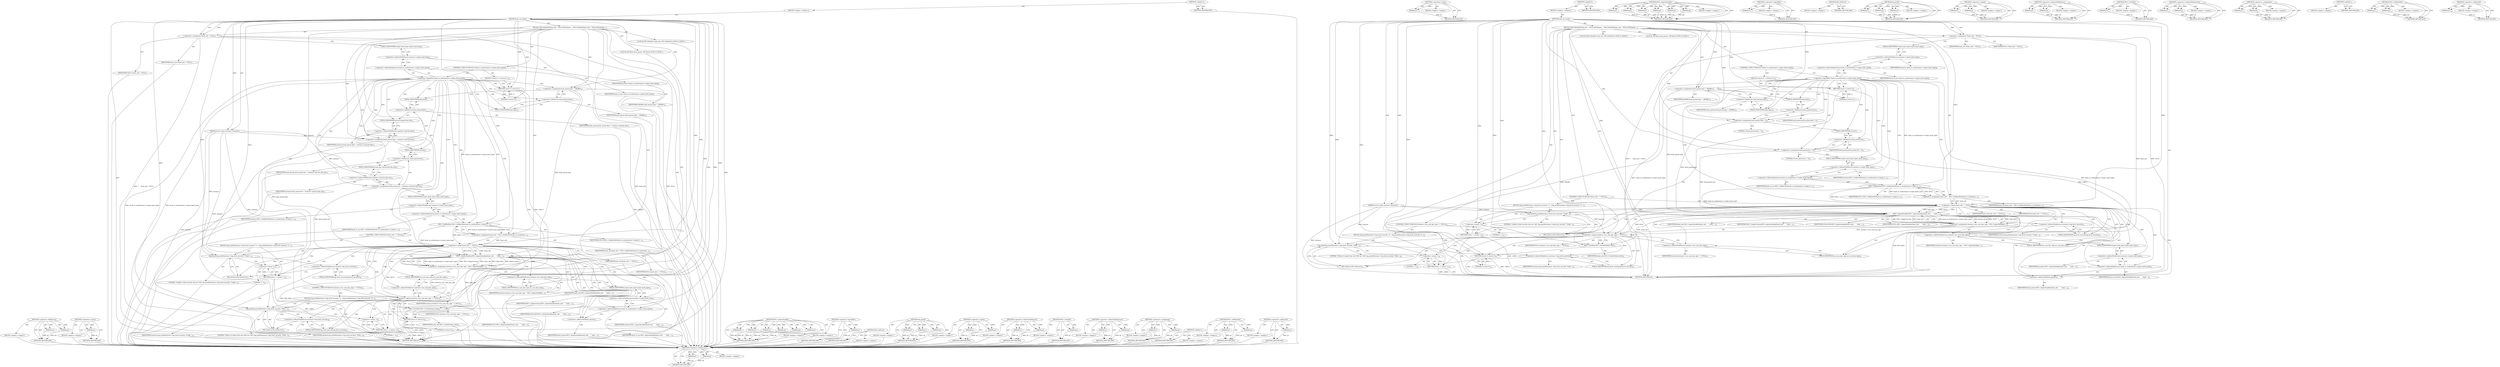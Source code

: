 digraph "&lt;operator&gt;.addressOf" {
vulnerable_146 [label=<(METHOD,&lt;operator&gt;.fieldAccess)>];
vulnerable_147 [label=<(PARAM,p1)>];
vulnerable_148 [label=<(PARAM,p2)>];
vulnerable_149 [label=<(BLOCK,&lt;empty&gt;,&lt;empty&gt;)>];
vulnerable_150 [label=<(METHOD_RETURN,ANY)>];
vulnerable_170 [label=<(METHOD,&lt;operator&gt;.minus)>];
vulnerable_171 [label=<(PARAM,p1)>];
vulnerable_172 [label=<(BLOCK,&lt;empty&gt;,&lt;empty&gt;)>];
vulnerable_173 [label=<(METHOD_RETURN,ANY)>];
vulnerable_6 [label=<(METHOD,&lt;global&gt;)<SUB>1</SUB>>];
vulnerable_7 [label=<(BLOCK,&lt;empty&gt;,&lt;empty&gt;)<SUB>1</SUB>>];
vulnerable_8 [label=<(METHOD,init_nss_hash)<SUB>1</SUB>>];
vulnerable_9 [label=<(PARAM,struct crypto_instance *instance)<SUB>1</SUB>>];
vulnerable_10 [label=<(BLOCK,{
	PK11SlotInfo*	hash_slot = NULL;
	SECItem		ha...,{
	PK11SlotInfo*	hash_slot = NULL;
	SECItem		ha...)<SUB>2</SUB>>];
vulnerable_11 [label="<(LOCAL,PK11SlotInfo* hash_slot: PK11SlotInfo*)<SUB>3</SUB>>"];
vulnerable_12 [label=<(&lt;operator&gt;.assignment,*	hash_slot = NULL)<SUB>3</SUB>>];
vulnerable_13 [label=<(IDENTIFIER,hash_slot,*	hash_slot = NULL)<SUB>3</SUB>>];
vulnerable_14 [label=<(IDENTIFIER,NULL,*	hash_slot = NULL)<SUB>3</SUB>>];
vulnerable_15 [label="<(LOCAL,SECItem hash_param: SECItem)<SUB>4</SUB>>"];
vulnerable_16 [label=<(CONTROL_STRUCTURE,IF,if (!hash_to_nss[instance-&gt;crypto_hash_type]))<SUB>6</SUB>>];
vulnerable_17 [label=<(&lt;operator&gt;.logicalNot,!hash_to_nss[instance-&gt;crypto_hash_type])<SUB>6</SUB>>];
vulnerable_18 [label=<(&lt;operator&gt;.indirectIndexAccess,hash_to_nss[instance-&gt;crypto_hash_type])<SUB>6</SUB>>];
vulnerable_19 [label=<(IDENTIFIER,hash_to_nss,!hash_to_nss[instance-&gt;crypto_hash_type])<SUB>6</SUB>>];
vulnerable_20 [label=<(&lt;operator&gt;.indirectFieldAccess,instance-&gt;crypto_hash_type)<SUB>6</SUB>>];
vulnerable_21 [label=<(IDENTIFIER,instance,!hash_to_nss[instance-&gt;crypto_hash_type])<SUB>6</SUB>>];
vulnerable_22 [label=<(FIELD_IDENTIFIER,crypto_hash_type,crypto_hash_type)<SUB>6</SUB>>];
vulnerable_23 [label=<(BLOCK,{
		return 0;
 	},{
		return 0;
 	})<SUB>6</SUB>>];
vulnerable_24 [label=<(RETURN,return 0;,return 0;)<SUB>7</SUB>>];
vulnerable_25 [label=<(LITERAL,0,return 0;)<SUB>7</SUB>>];
vulnerable_26 [label=<(&lt;operator&gt;.assignment,hash_param.type = siBuffer)<SUB>10</SUB>>];
vulnerable_27 [label=<(&lt;operator&gt;.fieldAccess,hash_param.type)<SUB>10</SUB>>];
vulnerable_28 [label=<(IDENTIFIER,hash_param,hash_param.type = siBuffer)<SUB>10</SUB>>];
vulnerable_29 [label=<(FIELD_IDENTIFIER,type,type)<SUB>10</SUB>>];
vulnerable_30 [label=<(IDENTIFIER,siBuffer,hash_param.type = siBuffer)<SUB>10</SUB>>];
vulnerable_31 [label=<(&lt;operator&gt;.assignment,hash_param.data = 0)<SUB>11</SUB>>];
vulnerable_32 [label=<(&lt;operator&gt;.fieldAccess,hash_param.data)<SUB>11</SUB>>];
vulnerable_33 [label=<(IDENTIFIER,hash_param,hash_param.data = 0)<SUB>11</SUB>>];
vulnerable_34 [label=<(FIELD_IDENTIFIER,data,data)<SUB>11</SUB>>];
vulnerable_35 [label=<(LITERAL,0,hash_param.data = 0)<SUB>11</SUB>>];
vulnerable_36 [label=<(&lt;operator&gt;.assignment,hash_param.len = 0)<SUB>12</SUB>>];
vulnerable_37 [label=<(&lt;operator&gt;.fieldAccess,hash_param.len)<SUB>12</SUB>>];
vulnerable_38 [label=<(IDENTIFIER,hash_param,hash_param.len = 0)<SUB>12</SUB>>];
vulnerable_39 [label=<(FIELD_IDENTIFIER,len,len)<SUB>12</SUB>>];
vulnerable_40 [label=<(LITERAL,0,hash_param.len = 0)<SUB>12</SUB>>];
vulnerable_41 [label=<(&lt;operator&gt;.assignment,hash_slot = PK11_GetBestSlot(hash_to_nss[instan...)<SUB>14</SUB>>];
vulnerable_42 [label=<(IDENTIFIER,hash_slot,hash_slot = PK11_GetBestSlot(hash_to_nss[instan...)<SUB>14</SUB>>];
vulnerable_43 [label=<(PK11_GetBestSlot,PK11_GetBestSlot(hash_to_nss[instance-&gt;crypto_h...)<SUB>14</SUB>>];
vulnerable_44 [label=<(&lt;operator&gt;.indirectIndexAccess,hash_to_nss[instance-&gt;crypto_hash_type])<SUB>14</SUB>>];
vulnerable_45 [label=<(IDENTIFIER,hash_to_nss,PK11_GetBestSlot(hash_to_nss[instance-&gt;crypto_h...)<SUB>14</SUB>>];
vulnerable_46 [label=<(&lt;operator&gt;.indirectFieldAccess,instance-&gt;crypto_hash_type)<SUB>14</SUB>>];
vulnerable_47 [label=<(IDENTIFIER,instance,PK11_GetBestSlot(hash_to_nss[instance-&gt;crypto_h...)<SUB>14</SUB>>];
vulnerable_48 [label=<(FIELD_IDENTIFIER,crypto_hash_type,crypto_hash_type)<SUB>14</SUB>>];
vulnerable_49 [label=<(IDENTIFIER,NULL,PK11_GetBestSlot(hash_to_nss[instance-&gt;crypto_h...)<SUB>14</SUB>>];
vulnerable_50 [label=<(CONTROL_STRUCTURE,IF,if (hash_slot == NULL))<SUB>15</SUB>>];
vulnerable_51 [label=<(&lt;operator&gt;.equals,hash_slot == NULL)<SUB>15</SUB>>];
vulnerable_52 [label=<(IDENTIFIER,hash_slot,hash_slot == NULL)<SUB>15</SUB>>];
vulnerable_53 [label=<(IDENTIFIER,NULL,hash_slot == NULL)<SUB>15</SUB>>];
vulnerable_54 [label=<(BLOCK,{
		log_printf(instance-&gt;log_level_security, &quot;U...,{
		log_printf(instance-&gt;log_level_security, &quot;U...)<SUB>15</SUB>>];
vulnerable_55 [label=<(log_printf,log_printf(instance-&gt;log_level_security, &quot;Unabl...)<SUB>16</SUB>>];
vulnerable_56 [label=<(&lt;operator&gt;.indirectFieldAccess,instance-&gt;log_level_security)<SUB>16</SUB>>];
vulnerable_57 [label=<(IDENTIFIER,instance,log_printf(instance-&gt;log_level_security, &quot;Unabl...)<SUB>16</SUB>>];
vulnerable_58 [label=<(FIELD_IDENTIFIER,log_level_security,log_level_security)<SUB>16</SUB>>];
vulnerable_59 [label=<(LITERAL,&quot;Unable to find security slot (err %d)&quot;,log_printf(instance-&gt;log_level_security, &quot;Unabl...)<SUB>16</SUB>>];
vulnerable_60 [label=<(PR_GetError,PR_GetError())<SUB>17</SUB>>];
vulnerable_61 [label=<(RETURN,return -1;,return -1;)<SUB>18</SUB>>];
vulnerable_62 [label=<(&lt;operator&gt;.minus,-1)<SUB>18</SUB>>];
vulnerable_63 [label=<(LITERAL,1,-1)<SUB>18</SUB>>];
vulnerable_64 [label=<(&lt;operator&gt;.assignment,instance-&gt;nss_sym_key_sign = PK11_ImportSymKey(...)<SUB>21</SUB>>];
vulnerable_65 [label=<(&lt;operator&gt;.indirectFieldAccess,instance-&gt;nss_sym_key_sign)<SUB>21</SUB>>];
vulnerable_66 [label=<(IDENTIFIER,instance,instance-&gt;nss_sym_key_sign = PK11_ImportSymKey(...)<SUB>21</SUB>>];
vulnerable_67 [label=<(FIELD_IDENTIFIER,nss_sym_key_sign,nss_sym_key_sign)<SUB>21</SUB>>];
vulnerable_68 [label=<(PK11_ImportSymKey,PK11_ImportSymKey(hash_slot,
						       hash_...)<SUB>21</SUB>>];
vulnerable_69 [label=<(IDENTIFIER,hash_slot,PK11_ImportSymKey(hash_slot,
						       hash_...)<SUB>21</SUB>>];
vulnerable_70 [label=<(&lt;operator&gt;.indirectIndexAccess,hash_to_nss[instance-&gt;crypto_hash_type])<SUB>22</SUB>>];
vulnerable_71 [label=<(IDENTIFIER,hash_to_nss,PK11_ImportSymKey(hash_slot,
						       hash_...)<SUB>22</SUB>>];
vulnerable_72 [label=<(&lt;operator&gt;.indirectFieldAccess,instance-&gt;crypto_hash_type)<SUB>22</SUB>>];
vulnerable_73 [label=<(IDENTIFIER,instance,PK11_ImportSymKey(hash_slot,
						       hash_...)<SUB>22</SUB>>];
vulnerable_74 [label=<(FIELD_IDENTIFIER,crypto_hash_type,crypto_hash_type)<SUB>22</SUB>>];
vulnerable_75 [label=<(IDENTIFIER,PK11_OriginUnwrap,PK11_ImportSymKey(hash_slot,
						       hash_...)<SUB>23</SUB>>];
vulnerable_76 [label=<(IDENTIFIER,CKA_SIGN,PK11_ImportSymKey(hash_slot,
						       hash_...)<SUB>23</SUB>>];
vulnerable_77 [label=<(&lt;operator&gt;.addressOf,&amp;hash_param)<SUB>24</SUB>>];
vulnerable_78 [label=<(IDENTIFIER,hash_param,PK11_ImportSymKey(hash_slot,
						       hash_...)<SUB>24</SUB>>];
vulnerable_79 [label=<(IDENTIFIER,NULL,PK11_ImportSymKey(hash_slot,
						       hash_...)<SUB>24</SUB>>];
vulnerable_80 [label=<(CONTROL_STRUCTURE,IF,if (instance-&gt;nss_sym_key_sign == NULL))<SUB>25</SUB>>];
vulnerable_81 [label=<(&lt;operator&gt;.equals,instance-&gt;nss_sym_key_sign == NULL)<SUB>25</SUB>>];
vulnerable_82 [label=<(&lt;operator&gt;.indirectFieldAccess,instance-&gt;nss_sym_key_sign)<SUB>25</SUB>>];
vulnerable_83 [label=<(IDENTIFIER,instance,instance-&gt;nss_sym_key_sign == NULL)<SUB>25</SUB>>];
vulnerable_84 [label=<(FIELD_IDENTIFIER,nss_sym_key_sign,nss_sym_key_sign)<SUB>25</SUB>>];
vulnerable_85 [label=<(IDENTIFIER,NULL,instance-&gt;nss_sym_key_sign == NULL)<SUB>25</SUB>>];
vulnerable_86 [label=<(BLOCK,{
		log_printf(instance-&gt;log_level_security, &quot;F...,{
		log_printf(instance-&gt;log_level_security, &quot;F...)<SUB>25</SUB>>];
vulnerable_87 [label=<(log_printf,log_printf(instance-&gt;log_level_security, &quot;Failu...)<SUB>26</SUB>>];
vulnerable_88 [label=<(&lt;operator&gt;.indirectFieldAccess,instance-&gt;log_level_security)<SUB>26</SUB>>];
vulnerable_89 [label=<(IDENTIFIER,instance,log_printf(instance-&gt;log_level_security, &quot;Failu...)<SUB>26</SUB>>];
vulnerable_90 [label=<(FIELD_IDENTIFIER,log_level_security,log_level_security)<SUB>26</SUB>>];
vulnerable_91 [label=<(LITERAL,&quot;Failure to import key into NSS (err %d)&quot;,log_printf(instance-&gt;log_level_security, &quot;Failu...)<SUB>26</SUB>>];
vulnerable_92 [label=<(PR_GetError,PR_GetError())<SUB>27</SUB>>];
vulnerable_93 [label=<(RETURN,return -1;,return -1;)<SUB>28</SUB>>];
vulnerable_94 [label=<(&lt;operator&gt;.minus,-1)<SUB>28</SUB>>];
vulnerable_95 [label=<(LITERAL,1,-1)<SUB>28</SUB>>];
vulnerable_96 [label=<(PK11_FreeSlot,PK11_FreeSlot(hash_slot))<SUB>31</SUB>>];
vulnerable_97 [label=<(IDENTIFIER,hash_slot,PK11_FreeSlot(hash_slot))<SUB>31</SUB>>];
vulnerable_98 [label=<(RETURN,return 0;,return 0;)<SUB>33</SUB>>];
vulnerable_99 [label=<(LITERAL,0,return 0;)<SUB>33</SUB>>];
vulnerable_100 [label=<(METHOD_RETURN,int)<SUB>1</SUB>>];
vulnerable_102 [label=<(METHOD_RETURN,ANY)<SUB>1</SUB>>];
vulnerable_174 [label=<(METHOD,PK11_ImportSymKey)>];
vulnerable_175 [label=<(PARAM,p1)>];
vulnerable_176 [label=<(PARAM,p2)>];
vulnerable_177 [label=<(PARAM,p3)>];
vulnerable_178 [label=<(PARAM,p4)>];
vulnerable_179 [label=<(PARAM,p5)>];
vulnerable_180 [label=<(PARAM,p6)>];
vulnerable_181 [label=<(BLOCK,&lt;empty&gt;,&lt;empty&gt;)>];
vulnerable_182 [label=<(METHOD_RETURN,ANY)>];
vulnerable_132 [label=<(METHOD,&lt;operator&gt;.logicalNot)>];
vulnerable_133 [label=<(PARAM,p1)>];
vulnerable_134 [label=<(BLOCK,&lt;empty&gt;,&lt;empty&gt;)>];
vulnerable_135 [label=<(METHOD_RETURN,ANY)>];
vulnerable_167 [label=<(METHOD,PR_GetError)>];
vulnerable_168 [label=<(BLOCK,&lt;empty&gt;,&lt;empty&gt;)>];
vulnerable_169 [label=<(METHOD_RETURN,ANY)>];
vulnerable_161 [label=<(METHOD,log_printf)>];
vulnerable_162 [label=<(PARAM,p1)>];
vulnerable_163 [label=<(PARAM,p2)>];
vulnerable_164 [label=<(PARAM,p3)>];
vulnerable_165 [label=<(BLOCK,&lt;empty&gt;,&lt;empty&gt;)>];
vulnerable_166 [label=<(METHOD_RETURN,ANY)>];
vulnerable_156 [label=<(METHOD,&lt;operator&gt;.equals)>];
vulnerable_157 [label=<(PARAM,p1)>];
vulnerable_158 [label=<(PARAM,p2)>];
vulnerable_159 [label=<(BLOCK,&lt;empty&gt;,&lt;empty&gt;)>];
vulnerable_160 [label=<(METHOD_RETURN,ANY)>];
vulnerable_141 [label=<(METHOD,&lt;operator&gt;.indirectFieldAccess)>];
vulnerable_142 [label=<(PARAM,p1)>];
vulnerable_143 [label=<(PARAM,p2)>];
vulnerable_144 [label=<(BLOCK,&lt;empty&gt;,&lt;empty&gt;)>];
vulnerable_145 [label=<(METHOD_RETURN,ANY)>];
vulnerable_187 [label=<(METHOD,PK11_FreeSlot)>];
vulnerable_188 [label=<(PARAM,p1)>];
vulnerable_189 [label=<(BLOCK,&lt;empty&gt;,&lt;empty&gt;)>];
vulnerable_190 [label=<(METHOD_RETURN,ANY)>];
vulnerable_136 [label=<(METHOD,&lt;operator&gt;.indirectIndexAccess)>];
vulnerable_137 [label=<(PARAM,p1)>];
vulnerable_138 [label=<(PARAM,p2)>];
vulnerable_139 [label=<(BLOCK,&lt;empty&gt;,&lt;empty&gt;)>];
vulnerable_140 [label=<(METHOD_RETURN,ANY)>];
vulnerable_127 [label=<(METHOD,&lt;operator&gt;.assignment)>];
vulnerable_128 [label=<(PARAM,p1)>];
vulnerable_129 [label=<(PARAM,p2)>];
vulnerable_130 [label=<(BLOCK,&lt;empty&gt;,&lt;empty&gt;)>];
vulnerable_131 [label=<(METHOD_RETURN,ANY)>];
vulnerable_121 [label=<(METHOD,&lt;global&gt;)<SUB>1</SUB>>];
vulnerable_122 [label=<(BLOCK,&lt;empty&gt;,&lt;empty&gt;)>];
vulnerable_123 [label=<(METHOD_RETURN,ANY)>];
vulnerable_151 [label=<(METHOD,PK11_GetBestSlot)>];
vulnerable_152 [label=<(PARAM,p1)>];
vulnerable_153 [label=<(PARAM,p2)>];
vulnerable_154 [label=<(BLOCK,&lt;empty&gt;,&lt;empty&gt;)>];
vulnerable_155 [label=<(METHOD_RETURN,ANY)>];
vulnerable_183 [label=<(METHOD,&lt;operator&gt;.addressOf)>];
vulnerable_184 [label=<(PARAM,p1)>];
vulnerable_185 [label=<(BLOCK,&lt;empty&gt;,&lt;empty&gt;)>];
vulnerable_186 [label=<(METHOD_RETURN,ANY)>];
fixed_150 [label=<(METHOD,&lt;operator&gt;.fieldAccess)>];
fixed_151 [label=<(PARAM,p1)>];
fixed_152 [label=<(PARAM,p2)>];
fixed_153 [label=<(BLOCK,&lt;empty&gt;,&lt;empty&gt;)>];
fixed_154 [label=<(METHOD_RETURN,ANY)>];
fixed_174 [label=<(METHOD,&lt;operator&gt;.minus)>];
fixed_175 [label=<(PARAM,p1)>];
fixed_176 [label=<(BLOCK,&lt;empty&gt;,&lt;empty&gt;)>];
fixed_177 [label=<(METHOD_RETURN,ANY)>];
fixed_6 [label=<(METHOD,&lt;global&gt;)<SUB>1</SUB>>];
fixed_7 [label=<(BLOCK,&lt;empty&gt;,&lt;empty&gt;)<SUB>1</SUB>>];
fixed_8 [label=<(METHOD,init_nss_hash)<SUB>1</SUB>>];
fixed_9 [label=<(PARAM,struct crypto_instance *instance)<SUB>1</SUB>>];
fixed_10 [label=<(BLOCK,{
	PK11SlotInfo*	hash_slot = NULL;
	SECItem		ha...,{
	PK11SlotInfo*	hash_slot = NULL;
	SECItem		ha...)<SUB>2</SUB>>];
fixed_11 [label="<(LOCAL,PK11SlotInfo* hash_slot: PK11SlotInfo*)<SUB>3</SUB>>"];
fixed_12 [label=<(&lt;operator&gt;.assignment,*	hash_slot = NULL)<SUB>3</SUB>>];
fixed_13 [label=<(IDENTIFIER,hash_slot,*	hash_slot = NULL)<SUB>3</SUB>>];
fixed_14 [label=<(IDENTIFIER,NULL,*	hash_slot = NULL)<SUB>3</SUB>>];
fixed_15 [label="<(LOCAL,SECItem hash_param: SECItem)<SUB>4</SUB>>"];
fixed_16 [label=<(CONTROL_STRUCTURE,IF,if (!hash_to_nss[instance-&gt;crypto_hash_type]))<SUB>6</SUB>>];
fixed_17 [label=<(&lt;operator&gt;.logicalNot,!hash_to_nss[instance-&gt;crypto_hash_type])<SUB>6</SUB>>];
fixed_18 [label=<(&lt;operator&gt;.indirectIndexAccess,hash_to_nss[instance-&gt;crypto_hash_type])<SUB>6</SUB>>];
fixed_19 [label=<(IDENTIFIER,hash_to_nss,!hash_to_nss[instance-&gt;crypto_hash_type])<SUB>6</SUB>>];
fixed_20 [label=<(&lt;operator&gt;.indirectFieldAccess,instance-&gt;crypto_hash_type)<SUB>6</SUB>>];
fixed_21 [label=<(IDENTIFIER,instance,!hash_to_nss[instance-&gt;crypto_hash_type])<SUB>6</SUB>>];
fixed_22 [label=<(FIELD_IDENTIFIER,crypto_hash_type,crypto_hash_type)<SUB>6</SUB>>];
fixed_23 [label=<(BLOCK,{
		return 0;
 	},{
		return 0;
 	})<SUB>6</SUB>>];
fixed_24 [label=<(RETURN,return 0;,return 0;)<SUB>7</SUB>>];
fixed_25 [label=<(LITERAL,0,return 0;)<SUB>7</SUB>>];
fixed_26 [label=<(&lt;operator&gt;.assignment,hash_param.type = siBuffer)<SUB>10</SUB>>];
fixed_27 [label=<(&lt;operator&gt;.fieldAccess,hash_param.type)<SUB>10</SUB>>];
fixed_28 [label=<(IDENTIFIER,hash_param,hash_param.type = siBuffer)<SUB>10</SUB>>];
fixed_29 [label=<(FIELD_IDENTIFIER,type,type)<SUB>10</SUB>>];
fixed_30 [label=<(IDENTIFIER,siBuffer,hash_param.type = siBuffer)<SUB>10</SUB>>];
fixed_31 [label=<(&lt;operator&gt;.assignment,hash_param.data = instance-&gt;private_key)<SUB>11</SUB>>];
fixed_32 [label=<(&lt;operator&gt;.fieldAccess,hash_param.data)<SUB>11</SUB>>];
fixed_33 [label=<(IDENTIFIER,hash_param,hash_param.data = instance-&gt;private_key)<SUB>11</SUB>>];
fixed_34 [label=<(FIELD_IDENTIFIER,data,data)<SUB>11</SUB>>];
fixed_35 [label=<(&lt;operator&gt;.indirectFieldAccess,instance-&gt;private_key)<SUB>11</SUB>>];
fixed_36 [label=<(IDENTIFIER,instance,hash_param.data = instance-&gt;private_key)<SUB>11</SUB>>];
fixed_37 [label=<(FIELD_IDENTIFIER,private_key,private_key)<SUB>11</SUB>>];
fixed_38 [label=<(&lt;operator&gt;.assignment,hash_param.len = instance-&gt;private_key_len)<SUB>12</SUB>>];
fixed_39 [label=<(&lt;operator&gt;.fieldAccess,hash_param.len)<SUB>12</SUB>>];
fixed_40 [label=<(IDENTIFIER,hash_param,hash_param.len = instance-&gt;private_key_len)<SUB>12</SUB>>];
fixed_41 [label=<(FIELD_IDENTIFIER,len,len)<SUB>12</SUB>>];
fixed_42 [label=<(&lt;operator&gt;.indirectFieldAccess,instance-&gt;private_key_len)<SUB>12</SUB>>];
fixed_43 [label=<(IDENTIFIER,instance,hash_param.len = instance-&gt;private_key_len)<SUB>12</SUB>>];
fixed_44 [label=<(FIELD_IDENTIFIER,private_key_len,private_key_len)<SUB>12</SUB>>];
fixed_45 [label=<(&lt;operator&gt;.assignment,hash_slot = PK11_GetBestSlot(hash_to_nss[instan...)<SUB>14</SUB>>];
fixed_46 [label=<(IDENTIFIER,hash_slot,hash_slot = PK11_GetBestSlot(hash_to_nss[instan...)<SUB>14</SUB>>];
fixed_47 [label=<(PK11_GetBestSlot,PK11_GetBestSlot(hash_to_nss[instance-&gt;crypto_h...)<SUB>14</SUB>>];
fixed_48 [label=<(&lt;operator&gt;.indirectIndexAccess,hash_to_nss[instance-&gt;crypto_hash_type])<SUB>14</SUB>>];
fixed_49 [label=<(IDENTIFIER,hash_to_nss,PK11_GetBestSlot(hash_to_nss[instance-&gt;crypto_h...)<SUB>14</SUB>>];
fixed_50 [label=<(&lt;operator&gt;.indirectFieldAccess,instance-&gt;crypto_hash_type)<SUB>14</SUB>>];
fixed_51 [label=<(IDENTIFIER,instance,PK11_GetBestSlot(hash_to_nss[instance-&gt;crypto_h...)<SUB>14</SUB>>];
fixed_52 [label=<(FIELD_IDENTIFIER,crypto_hash_type,crypto_hash_type)<SUB>14</SUB>>];
fixed_53 [label=<(IDENTIFIER,NULL,PK11_GetBestSlot(hash_to_nss[instance-&gt;crypto_h...)<SUB>14</SUB>>];
fixed_54 [label=<(CONTROL_STRUCTURE,IF,if (hash_slot == NULL))<SUB>15</SUB>>];
fixed_55 [label=<(&lt;operator&gt;.equals,hash_slot == NULL)<SUB>15</SUB>>];
fixed_56 [label=<(IDENTIFIER,hash_slot,hash_slot == NULL)<SUB>15</SUB>>];
fixed_57 [label=<(IDENTIFIER,NULL,hash_slot == NULL)<SUB>15</SUB>>];
fixed_58 [label=<(BLOCK,{
		log_printf(instance-&gt;log_level_security, &quot;U...,{
		log_printf(instance-&gt;log_level_security, &quot;U...)<SUB>15</SUB>>];
fixed_59 [label=<(log_printf,log_printf(instance-&gt;log_level_security, &quot;Unabl...)<SUB>16</SUB>>];
fixed_60 [label=<(&lt;operator&gt;.indirectFieldAccess,instance-&gt;log_level_security)<SUB>16</SUB>>];
fixed_61 [label=<(IDENTIFIER,instance,log_printf(instance-&gt;log_level_security, &quot;Unabl...)<SUB>16</SUB>>];
fixed_62 [label=<(FIELD_IDENTIFIER,log_level_security,log_level_security)<SUB>16</SUB>>];
fixed_63 [label=<(LITERAL,&quot;Unable to find security slot (err %d)&quot;,log_printf(instance-&gt;log_level_security, &quot;Unabl...)<SUB>16</SUB>>];
fixed_64 [label=<(PR_GetError,PR_GetError())<SUB>17</SUB>>];
fixed_65 [label=<(RETURN,return -1;,return -1;)<SUB>18</SUB>>];
fixed_66 [label=<(&lt;operator&gt;.minus,-1)<SUB>18</SUB>>];
fixed_67 [label=<(LITERAL,1,-1)<SUB>18</SUB>>];
fixed_68 [label=<(&lt;operator&gt;.assignment,instance-&gt;nss_sym_key_sign = PK11_ImportSymKey(...)<SUB>21</SUB>>];
fixed_69 [label=<(&lt;operator&gt;.indirectFieldAccess,instance-&gt;nss_sym_key_sign)<SUB>21</SUB>>];
fixed_70 [label=<(IDENTIFIER,instance,instance-&gt;nss_sym_key_sign = PK11_ImportSymKey(...)<SUB>21</SUB>>];
fixed_71 [label=<(FIELD_IDENTIFIER,nss_sym_key_sign,nss_sym_key_sign)<SUB>21</SUB>>];
fixed_72 [label=<(PK11_ImportSymKey,PK11_ImportSymKey(hash_slot,
						       hash_...)<SUB>21</SUB>>];
fixed_73 [label=<(IDENTIFIER,hash_slot,PK11_ImportSymKey(hash_slot,
						       hash_...)<SUB>21</SUB>>];
fixed_74 [label=<(&lt;operator&gt;.indirectIndexAccess,hash_to_nss[instance-&gt;crypto_hash_type])<SUB>22</SUB>>];
fixed_75 [label=<(IDENTIFIER,hash_to_nss,PK11_ImportSymKey(hash_slot,
						       hash_...)<SUB>22</SUB>>];
fixed_76 [label=<(&lt;operator&gt;.indirectFieldAccess,instance-&gt;crypto_hash_type)<SUB>22</SUB>>];
fixed_77 [label=<(IDENTIFIER,instance,PK11_ImportSymKey(hash_slot,
						       hash_...)<SUB>22</SUB>>];
fixed_78 [label=<(FIELD_IDENTIFIER,crypto_hash_type,crypto_hash_type)<SUB>22</SUB>>];
fixed_79 [label=<(IDENTIFIER,PK11_OriginUnwrap,PK11_ImportSymKey(hash_slot,
						       hash_...)<SUB>23</SUB>>];
fixed_80 [label=<(IDENTIFIER,CKA_SIGN,PK11_ImportSymKey(hash_slot,
						       hash_...)<SUB>23</SUB>>];
fixed_81 [label=<(&lt;operator&gt;.addressOf,&amp;hash_param)<SUB>24</SUB>>];
fixed_82 [label=<(IDENTIFIER,hash_param,PK11_ImportSymKey(hash_slot,
						       hash_...)<SUB>24</SUB>>];
fixed_83 [label=<(IDENTIFIER,NULL,PK11_ImportSymKey(hash_slot,
						       hash_...)<SUB>24</SUB>>];
fixed_84 [label=<(CONTROL_STRUCTURE,IF,if (instance-&gt;nss_sym_key_sign == NULL))<SUB>25</SUB>>];
fixed_85 [label=<(&lt;operator&gt;.equals,instance-&gt;nss_sym_key_sign == NULL)<SUB>25</SUB>>];
fixed_86 [label=<(&lt;operator&gt;.indirectFieldAccess,instance-&gt;nss_sym_key_sign)<SUB>25</SUB>>];
fixed_87 [label=<(IDENTIFIER,instance,instance-&gt;nss_sym_key_sign == NULL)<SUB>25</SUB>>];
fixed_88 [label=<(FIELD_IDENTIFIER,nss_sym_key_sign,nss_sym_key_sign)<SUB>25</SUB>>];
fixed_89 [label=<(IDENTIFIER,NULL,instance-&gt;nss_sym_key_sign == NULL)<SUB>25</SUB>>];
fixed_90 [label=<(BLOCK,{
		log_printf(instance-&gt;log_level_security, &quot;F...,{
		log_printf(instance-&gt;log_level_security, &quot;F...)<SUB>25</SUB>>];
fixed_91 [label=<(log_printf,log_printf(instance-&gt;log_level_security, &quot;Failu...)<SUB>26</SUB>>];
fixed_92 [label=<(&lt;operator&gt;.indirectFieldAccess,instance-&gt;log_level_security)<SUB>26</SUB>>];
fixed_93 [label=<(IDENTIFIER,instance,log_printf(instance-&gt;log_level_security, &quot;Failu...)<SUB>26</SUB>>];
fixed_94 [label=<(FIELD_IDENTIFIER,log_level_security,log_level_security)<SUB>26</SUB>>];
fixed_95 [label=<(LITERAL,&quot;Failure to import key into NSS (err %d)&quot;,log_printf(instance-&gt;log_level_security, &quot;Failu...)<SUB>26</SUB>>];
fixed_96 [label=<(PR_GetError,PR_GetError())<SUB>27</SUB>>];
fixed_97 [label=<(RETURN,return -1;,return -1;)<SUB>28</SUB>>];
fixed_98 [label=<(&lt;operator&gt;.minus,-1)<SUB>28</SUB>>];
fixed_99 [label=<(LITERAL,1,-1)<SUB>28</SUB>>];
fixed_100 [label=<(PK11_FreeSlot,PK11_FreeSlot(hash_slot))<SUB>31</SUB>>];
fixed_101 [label=<(IDENTIFIER,hash_slot,PK11_FreeSlot(hash_slot))<SUB>31</SUB>>];
fixed_102 [label=<(RETURN,return 0;,return 0;)<SUB>33</SUB>>];
fixed_103 [label=<(LITERAL,0,return 0;)<SUB>33</SUB>>];
fixed_104 [label=<(METHOD_RETURN,int)<SUB>1</SUB>>];
fixed_106 [label=<(METHOD_RETURN,ANY)<SUB>1</SUB>>];
fixed_178 [label=<(METHOD,PK11_ImportSymKey)>];
fixed_179 [label=<(PARAM,p1)>];
fixed_180 [label=<(PARAM,p2)>];
fixed_181 [label=<(PARAM,p3)>];
fixed_182 [label=<(PARAM,p4)>];
fixed_183 [label=<(PARAM,p5)>];
fixed_184 [label=<(PARAM,p6)>];
fixed_185 [label=<(BLOCK,&lt;empty&gt;,&lt;empty&gt;)>];
fixed_186 [label=<(METHOD_RETURN,ANY)>];
fixed_136 [label=<(METHOD,&lt;operator&gt;.logicalNot)>];
fixed_137 [label=<(PARAM,p1)>];
fixed_138 [label=<(BLOCK,&lt;empty&gt;,&lt;empty&gt;)>];
fixed_139 [label=<(METHOD_RETURN,ANY)>];
fixed_171 [label=<(METHOD,PR_GetError)>];
fixed_172 [label=<(BLOCK,&lt;empty&gt;,&lt;empty&gt;)>];
fixed_173 [label=<(METHOD_RETURN,ANY)>];
fixed_165 [label=<(METHOD,log_printf)>];
fixed_166 [label=<(PARAM,p1)>];
fixed_167 [label=<(PARAM,p2)>];
fixed_168 [label=<(PARAM,p3)>];
fixed_169 [label=<(BLOCK,&lt;empty&gt;,&lt;empty&gt;)>];
fixed_170 [label=<(METHOD_RETURN,ANY)>];
fixed_160 [label=<(METHOD,&lt;operator&gt;.equals)>];
fixed_161 [label=<(PARAM,p1)>];
fixed_162 [label=<(PARAM,p2)>];
fixed_163 [label=<(BLOCK,&lt;empty&gt;,&lt;empty&gt;)>];
fixed_164 [label=<(METHOD_RETURN,ANY)>];
fixed_145 [label=<(METHOD,&lt;operator&gt;.indirectFieldAccess)>];
fixed_146 [label=<(PARAM,p1)>];
fixed_147 [label=<(PARAM,p2)>];
fixed_148 [label=<(BLOCK,&lt;empty&gt;,&lt;empty&gt;)>];
fixed_149 [label=<(METHOD_RETURN,ANY)>];
fixed_191 [label=<(METHOD,PK11_FreeSlot)>];
fixed_192 [label=<(PARAM,p1)>];
fixed_193 [label=<(BLOCK,&lt;empty&gt;,&lt;empty&gt;)>];
fixed_194 [label=<(METHOD_RETURN,ANY)>];
fixed_140 [label=<(METHOD,&lt;operator&gt;.indirectIndexAccess)>];
fixed_141 [label=<(PARAM,p1)>];
fixed_142 [label=<(PARAM,p2)>];
fixed_143 [label=<(BLOCK,&lt;empty&gt;,&lt;empty&gt;)>];
fixed_144 [label=<(METHOD_RETURN,ANY)>];
fixed_131 [label=<(METHOD,&lt;operator&gt;.assignment)>];
fixed_132 [label=<(PARAM,p1)>];
fixed_133 [label=<(PARAM,p2)>];
fixed_134 [label=<(BLOCK,&lt;empty&gt;,&lt;empty&gt;)>];
fixed_135 [label=<(METHOD_RETURN,ANY)>];
fixed_125 [label=<(METHOD,&lt;global&gt;)<SUB>1</SUB>>];
fixed_126 [label=<(BLOCK,&lt;empty&gt;,&lt;empty&gt;)>];
fixed_127 [label=<(METHOD_RETURN,ANY)>];
fixed_155 [label=<(METHOD,PK11_GetBestSlot)>];
fixed_156 [label=<(PARAM,p1)>];
fixed_157 [label=<(PARAM,p2)>];
fixed_158 [label=<(BLOCK,&lt;empty&gt;,&lt;empty&gt;)>];
fixed_159 [label=<(METHOD_RETURN,ANY)>];
fixed_187 [label=<(METHOD,&lt;operator&gt;.addressOf)>];
fixed_188 [label=<(PARAM,p1)>];
fixed_189 [label=<(BLOCK,&lt;empty&gt;,&lt;empty&gt;)>];
fixed_190 [label=<(METHOD_RETURN,ANY)>];
vulnerable_146 -> vulnerable_147  [key=0, label="AST: "];
vulnerable_146 -> vulnerable_147  [key=1, label="DDG: "];
vulnerable_146 -> vulnerable_149  [key=0, label="AST: "];
vulnerable_146 -> vulnerable_148  [key=0, label="AST: "];
vulnerable_146 -> vulnerable_148  [key=1, label="DDG: "];
vulnerable_146 -> vulnerable_150  [key=0, label="AST: "];
vulnerable_146 -> vulnerable_150  [key=1, label="CFG: "];
vulnerable_147 -> vulnerable_150  [key=0, label="DDG: p1"];
vulnerable_148 -> vulnerable_150  [key=0, label="DDG: p2"];
vulnerable_170 -> vulnerable_171  [key=0, label="AST: "];
vulnerable_170 -> vulnerable_171  [key=1, label="DDG: "];
vulnerable_170 -> vulnerable_172  [key=0, label="AST: "];
vulnerable_170 -> vulnerable_173  [key=0, label="AST: "];
vulnerable_170 -> vulnerable_173  [key=1, label="CFG: "];
vulnerable_171 -> vulnerable_173  [key=0, label="DDG: p1"];
vulnerable_6 -> vulnerable_7  [key=0, label="AST: "];
vulnerable_6 -> vulnerable_102  [key=0, label="AST: "];
vulnerable_6 -> vulnerable_102  [key=1, label="CFG: "];
vulnerable_7 -> vulnerable_8  [key=0, label="AST: "];
vulnerable_8 -> vulnerable_9  [key=0, label="AST: "];
vulnerable_8 -> vulnerable_9  [key=1, label="DDG: "];
vulnerable_8 -> vulnerable_10  [key=0, label="AST: "];
vulnerable_8 -> vulnerable_100  [key=0, label="AST: "];
vulnerable_8 -> vulnerable_12  [key=0, label="CFG: "];
vulnerable_8 -> vulnerable_12  [key=1, label="DDG: "];
vulnerable_8 -> vulnerable_26  [key=0, label="DDG: "];
vulnerable_8 -> vulnerable_31  [key=0, label="DDG: "];
vulnerable_8 -> vulnerable_36  [key=0, label="DDG: "];
vulnerable_8 -> vulnerable_98  [key=0, label="DDG: "];
vulnerable_8 -> vulnerable_96  [key=0, label="DDG: "];
vulnerable_8 -> vulnerable_99  [key=0, label="DDG: "];
vulnerable_8 -> vulnerable_24  [key=0, label="DDG: "];
vulnerable_8 -> vulnerable_43  [key=0, label="DDG: "];
vulnerable_8 -> vulnerable_51  [key=0, label="DDG: "];
vulnerable_8 -> vulnerable_68  [key=0, label="DDG: "];
vulnerable_8 -> vulnerable_81  [key=0, label="DDG: "];
vulnerable_8 -> vulnerable_25  [key=0, label="DDG: "];
vulnerable_8 -> vulnerable_55  [key=0, label="DDG: "];
vulnerable_8 -> vulnerable_87  [key=0, label="DDG: "];
vulnerable_8 -> vulnerable_62  [key=0, label="DDG: "];
vulnerable_8 -> vulnerable_94  [key=0, label="DDG: "];
vulnerable_9 -> vulnerable_100  [key=0, label="DDG: instance"];
vulnerable_9 -> vulnerable_81  [key=0, label="DDG: instance"];
vulnerable_9 -> vulnerable_55  [key=0, label="DDG: instance"];
vulnerable_9 -> vulnerable_87  [key=0, label="DDG: instance"];
vulnerable_10 -> vulnerable_11  [key=0, label="AST: "];
vulnerable_10 -> vulnerable_12  [key=0, label="AST: "];
vulnerable_10 -> vulnerable_15  [key=0, label="AST: "];
vulnerable_10 -> vulnerable_16  [key=0, label="AST: "];
vulnerable_10 -> vulnerable_26  [key=0, label="AST: "];
vulnerable_10 -> vulnerable_31  [key=0, label="AST: "];
vulnerable_10 -> vulnerable_36  [key=0, label="AST: "];
vulnerable_10 -> vulnerable_41  [key=0, label="AST: "];
vulnerable_10 -> vulnerable_50  [key=0, label="AST: "];
vulnerable_10 -> vulnerable_64  [key=0, label="AST: "];
vulnerable_10 -> vulnerable_80  [key=0, label="AST: "];
vulnerable_10 -> vulnerable_96  [key=0, label="AST: "];
vulnerable_10 -> vulnerable_98  [key=0, label="AST: "];
vulnerable_12 -> vulnerable_13  [key=0, label="AST: "];
vulnerable_12 -> vulnerable_14  [key=0, label="AST: "];
vulnerable_12 -> vulnerable_22  [key=0, label="CFG: "];
vulnerable_12 -> vulnerable_100  [key=0, label="DDG: hash_slot"];
vulnerable_12 -> vulnerable_100  [key=1, label="DDG: NULL"];
vulnerable_12 -> vulnerable_100  [key=2, label="DDG: *	hash_slot = NULL"];
vulnerable_16 -> vulnerable_17  [key=0, label="AST: "];
vulnerable_16 -> vulnerable_23  [key=0, label="AST: "];
vulnerable_17 -> vulnerable_18  [key=0, label="AST: "];
vulnerable_17 -> vulnerable_24  [key=0, label="CFG: "];
vulnerable_17 -> vulnerable_24  [key=1, label="CDG: "];
vulnerable_17 -> vulnerable_29  [key=0, label="CFG: "];
vulnerable_17 -> vulnerable_29  [key=1, label="CDG: "];
vulnerable_17 -> vulnerable_100  [key=0, label="DDG: hash_to_nss[instance-&gt;crypto_hash_type]"];
vulnerable_17 -> vulnerable_100  [key=1, label="DDG: !hash_to_nss[instance-&gt;crypto_hash_type]"];
vulnerable_17 -> vulnerable_43  [key=0, label="DDG: hash_to_nss[instance-&gt;crypto_hash_type]"];
vulnerable_17 -> vulnerable_43  [key=1, label="CDG: "];
vulnerable_17 -> vulnerable_34  [key=0, label="CDG: "];
vulnerable_17 -> vulnerable_48  [key=0, label="CDG: "];
vulnerable_17 -> vulnerable_32  [key=0, label="CDG: "];
vulnerable_17 -> vulnerable_26  [key=0, label="CDG: "];
vulnerable_17 -> vulnerable_51  [key=0, label="CDG: "];
vulnerable_17 -> vulnerable_37  [key=0, label="CDG: "];
vulnerable_17 -> vulnerable_46  [key=0, label="CDG: "];
vulnerable_17 -> vulnerable_27  [key=0, label="CDG: "];
vulnerable_17 -> vulnerable_44  [key=0, label="CDG: "];
vulnerable_17 -> vulnerable_36  [key=0, label="CDG: "];
vulnerable_17 -> vulnerable_41  [key=0, label="CDG: "];
vulnerable_17 -> vulnerable_39  [key=0, label="CDG: "];
vulnerable_17 -> vulnerable_31  [key=0, label="CDG: "];
vulnerable_18 -> vulnerable_19  [key=0, label="AST: "];
vulnerable_18 -> vulnerable_20  [key=0, label="AST: "];
vulnerable_18 -> vulnerable_17  [key=0, label="CFG: "];
vulnerable_20 -> vulnerable_21  [key=0, label="AST: "];
vulnerable_20 -> vulnerable_22  [key=0, label="AST: "];
vulnerable_20 -> vulnerable_18  [key=0, label="CFG: "];
vulnerable_22 -> vulnerable_20  [key=0, label="CFG: "];
vulnerable_23 -> vulnerable_24  [key=0, label="AST: "];
vulnerable_24 -> vulnerable_25  [key=0, label="AST: "];
vulnerable_24 -> vulnerable_100  [key=0, label="CFG: "];
vulnerable_24 -> vulnerable_100  [key=1, label="DDG: &lt;RET&gt;"];
vulnerable_25 -> vulnerable_24  [key=0, label="DDG: 0"];
vulnerable_26 -> vulnerable_27  [key=0, label="AST: "];
vulnerable_26 -> vulnerable_30  [key=0, label="AST: "];
vulnerable_26 -> vulnerable_34  [key=0, label="CFG: "];
vulnerable_26 -> vulnerable_100  [key=0, label="DDG: siBuffer"];
vulnerable_26 -> vulnerable_68  [key=0, label="DDG: hash_param.type"];
vulnerable_27 -> vulnerable_28  [key=0, label="AST: "];
vulnerable_27 -> vulnerable_29  [key=0, label="AST: "];
vulnerable_27 -> vulnerable_26  [key=0, label="CFG: "];
vulnerable_29 -> vulnerable_27  [key=0, label="CFG: "];
vulnerable_31 -> vulnerable_32  [key=0, label="AST: "];
vulnerable_31 -> vulnerable_35  [key=0, label="AST: "];
vulnerable_31 -> vulnerable_39  [key=0, label="CFG: "];
vulnerable_31 -> vulnerable_68  [key=0, label="DDG: hash_param.data"];
vulnerable_32 -> vulnerable_33  [key=0, label="AST: "];
vulnerable_32 -> vulnerable_34  [key=0, label="AST: "];
vulnerable_32 -> vulnerable_31  [key=0, label="CFG: "];
vulnerable_34 -> vulnerable_32  [key=0, label="CFG: "];
vulnerable_36 -> vulnerable_37  [key=0, label="AST: "];
vulnerable_36 -> vulnerable_40  [key=0, label="AST: "];
vulnerable_36 -> vulnerable_48  [key=0, label="CFG: "];
vulnerable_36 -> vulnerable_68  [key=0, label="DDG: hash_param.len"];
vulnerable_37 -> vulnerable_38  [key=0, label="AST: "];
vulnerable_37 -> vulnerable_39  [key=0, label="AST: "];
vulnerable_37 -> vulnerable_36  [key=0, label="CFG: "];
vulnerable_39 -> vulnerable_37  [key=0, label="CFG: "];
vulnerable_41 -> vulnerable_42  [key=0, label="AST: "];
vulnerable_41 -> vulnerable_43  [key=0, label="AST: "];
vulnerable_41 -> vulnerable_51  [key=0, label="CFG: "];
vulnerable_41 -> vulnerable_51  [key=1, label="DDG: hash_slot"];
vulnerable_43 -> vulnerable_44  [key=0, label="AST: "];
vulnerable_43 -> vulnerable_49  [key=0, label="AST: "];
vulnerable_43 -> vulnerable_41  [key=0, label="CFG: "];
vulnerable_43 -> vulnerable_41  [key=1, label="DDG: hash_to_nss[instance-&gt;crypto_hash_type]"];
vulnerable_43 -> vulnerable_41  [key=2, label="DDG: NULL"];
vulnerable_43 -> vulnerable_51  [key=0, label="DDG: NULL"];
vulnerable_43 -> vulnerable_68  [key=0, label="DDG: hash_to_nss[instance-&gt;crypto_hash_type]"];
vulnerable_44 -> vulnerable_45  [key=0, label="AST: "];
vulnerable_44 -> vulnerable_46  [key=0, label="AST: "];
vulnerable_44 -> vulnerable_43  [key=0, label="CFG: "];
vulnerable_46 -> vulnerable_47  [key=0, label="AST: "];
vulnerable_46 -> vulnerable_48  [key=0, label="AST: "];
vulnerable_46 -> vulnerable_44  [key=0, label="CFG: "];
vulnerable_48 -> vulnerable_46  [key=0, label="CFG: "];
vulnerable_50 -> vulnerable_51  [key=0, label="AST: "];
vulnerable_50 -> vulnerable_54  [key=0, label="AST: "];
vulnerable_51 -> vulnerable_52  [key=0, label="AST: "];
vulnerable_51 -> vulnerable_53  [key=0, label="AST: "];
vulnerable_51 -> vulnerable_58  [key=0, label="CFG: "];
vulnerable_51 -> vulnerable_58  [key=1, label="CDG: "];
vulnerable_51 -> vulnerable_67  [key=0, label="CFG: "];
vulnerable_51 -> vulnerable_67  [key=1, label="CDG: "];
vulnerable_51 -> vulnerable_68  [key=0, label="DDG: hash_slot"];
vulnerable_51 -> vulnerable_68  [key=1, label="DDG: NULL"];
vulnerable_51 -> vulnerable_68  [key=2, label="CDG: "];
vulnerable_51 -> vulnerable_60  [key=0, label="CDG: "];
vulnerable_51 -> vulnerable_77  [key=0, label="CDG: "];
vulnerable_51 -> vulnerable_64  [key=0, label="CDG: "];
vulnerable_51 -> vulnerable_81  [key=0, label="CDG: "];
vulnerable_51 -> vulnerable_84  [key=0, label="CDG: "];
vulnerable_51 -> vulnerable_72  [key=0, label="CDG: "];
vulnerable_51 -> vulnerable_56  [key=0, label="CDG: "];
vulnerable_51 -> vulnerable_74  [key=0, label="CDG: "];
vulnerable_51 -> vulnerable_65  [key=0, label="CDG: "];
vulnerable_51 -> vulnerable_82  [key=0, label="CDG: "];
vulnerable_51 -> vulnerable_61  [key=0, label="CDG: "];
vulnerable_51 -> vulnerable_70  [key=0, label="CDG: "];
vulnerable_51 -> vulnerable_55  [key=0, label="CDG: "];
vulnerable_51 -> vulnerable_62  [key=0, label="CDG: "];
vulnerable_54 -> vulnerable_55  [key=0, label="AST: "];
vulnerable_54 -> vulnerable_61  [key=0, label="AST: "];
vulnerable_55 -> vulnerable_56  [key=0, label="AST: "];
vulnerable_55 -> vulnerable_59  [key=0, label="AST: "];
vulnerable_55 -> vulnerable_60  [key=0, label="AST: "];
vulnerable_55 -> vulnerable_62  [key=0, label="CFG: "];
vulnerable_56 -> vulnerable_57  [key=0, label="AST: "];
vulnerable_56 -> vulnerable_58  [key=0, label="AST: "];
vulnerable_56 -> vulnerable_60  [key=0, label="CFG: "];
vulnerable_58 -> vulnerable_56  [key=0, label="CFG: "];
vulnerable_60 -> vulnerable_55  [key=0, label="CFG: "];
vulnerable_61 -> vulnerable_62  [key=0, label="AST: "];
vulnerable_61 -> vulnerable_100  [key=0, label="CFG: "];
vulnerable_61 -> vulnerable_100  [key=1, label="DDG: &lt;RET&gt;"];
vulnerable_62 -> vulnerable_63  [key=0, label="AST: "];
vulnerable_62 -> vulnerable_61  [key=0, label="CFG: "];
vulnerable_62 -> vulnerable_61  [key=1, label="DDG: -1"];
vulnerable_64 -> vulnerable_65  [key=0, label="AST: "];
vulnerable_64 -> vulnerable_68  [key=0, label="AST: "];
vulnerable_64 -> vulnerable_84  [key=0, label="CFG: "];
vulnerable_64 -> vulnerable_81  [key=0, label="DDG: instance-&gt;nss_sym_key_sign"];
vulnerable_65 -> vulnerable_66  [key=0, label="AST: "];
vulnerable_65 -> vulnerable_67  [key=0, label="AST: "];
vulnerable_65 -> vulnerable_74  [key=0, label="CFG: "];
vulnerable_67 -> vulnerable_65  [key=0, label="CFG: "];
vulnerable_68 -> vulnerable_69  [key=0, label="AST: "];
vulnerable_68 -> vulnerable_70  [key=0, label="AST: "];
vulnerable_68 -> vulnerable_75  [key=0, label="AST: "];
vulnerable_68 -> vulnerable_76  [key=0, label="AST: "];
vulnerable_68 -> vulnerable_77  [key=0, label="AST: "];
vulnerable_68 -> vulnerable_79  [key=0, label="AST: "];
vulnerable_68 -> vulnerable_64  [key=0, label="CFG: "];
vulnerable_68 -> vulnerable_64  [key=1, label="DDG: hash_to_nss[instance-&gt;crypto_hash_type]"];
vulnerable_68 -> vulnerable_64  [key=2, label="DDG: &amp;hash_param"];
vulnerable_68 -> vulnerable_64  [key=3, label="DDG: NULL"];
vulnerable_68 -> vulnerable_64  [key=4, label="DDG: CKA_SIGN"];
vulnerable_68 -> vulnerable_64  [key=5, label="DDG: PK11_OriginUnwrap"];
vulnerable_68 -> vulnerable_64  [key=6, label="DDG: hash_slot"];
vulnerable_68 -> vulnerable_100  [key=0, label="DDG: CKA_SIGN"];
vulnerable_68 -> vulnerable_96  [key=0, label="DDG: hash_slot"];
vulnerable_68 -> vulnerable_81  [key=0, label="DDG: NULL"];
vulnerable_70 -> vulnerable_71  [key=0, label="AST: "];
vulnerable_70 -> vulnerable_72  [key=0, label="AST: "];
vulnerable_70 -> vulnerable_77  [key=0, label="CFG: "];
vulnerable_72 -> vulnerable_73  [key=0, label="AST: "];
vulnerable_72 -> vulnerable_74  [key=0, label="AST: "];
vulnerable_72 -> vulnerable_70  [key=0, label="CFG: "];
vulnerable_74 -> vulnerable_72  [key=0, label="CFG: "];
vulnerable_77 -> vulnerable_78  [key=0, label="AST: "];
vulnerable_77 -> vulnerable_68  [key=0, label="CFG: "];
vulnerable_80 -> vulnerable_81  [key=0, label="AST: "];
vulnerable_80 -> vulnerable_86  [key=0, label="AST: "];
vulnerable_81 -> vulnerable_82  [key=0, label="AST: "];
vulnerable_81 -> vulnerable_85  [key=0, label="AST: "];
vulnerable_81 -> vulnerable_90  [key=0, label="CFG: "];
vulnerable_81 -> vulnerable_90  [key=1, label="CDG: "];
vulnerable_81 -> vulnerable_96  [key=0, label="CFG: "];
vulnerable_81 -> vulnerable_96  [key=1, label="CDG: "];
vulnerable_81 -> vulnerable_94  [key=0, label="CDG: "];
vulnerable_81 -> vulnerable_98  [key=0, label="CDG: "];
vulnerable_81 -> vulnerable_92  [key=0, label="CDG: "];
vulnerable_81 -> vulnerable_87  [key=0, label="CDG: "];
vulnerable_81 -> vulnerable_93  [key=0, label="CDG: "];
vulnerable_81 -> vulnerable_88  [key=0, label="CDG: "];
vulnerable_82 -> vulnerable_83  [key=0, label="AST: "];
vulnerable_82 -> vulnerable_84  [key=0, label="AST: "];
vulnerable_82 -> vulnerable_81  [key=0, label="CFG: "];
vulnerable_84 -> vulnerable_82  [key=0, label="CFG: "];
vulnerable_86 -> vulnerable_87  [key=0, label="AST: "];
vulnerable_86 -> vulnerable_93  [key=0, label="AST: "];
vulnerable_87 -> vulnerable_88  [key=0, label="AST: "];
vulnerable_87 -> vulnerable_91  [key=0, label="AST: "];
vulnerable_87 -> vulnerable_92  [key=0, label="AST: "];
vulnerable_87 -> vulnerable_94  [key=0, label="CFG: "];
vulnerable_88 -> vulnerable_89  [key=0, label="AST: "];
vulnerable_88 -> vulnerable_90  [key=0, label="AST: "];
vulnerable_88 -> vulnerable_92  [key=0, label="CFG: "];
vulnerable_90 -> vulnerable_88  [key=0, label="CFG: "];
vulnerable_92 -> vulnerable_87  [key=0, label="CFG: "];
vulnerable_93 -> vulnerable_94  [key=0, label="AST: "];
vulnerable_93 -> vulnerable_100  [key=0, label="CFG: "];
vulnerable_93 -> vulnerable_100  [key=1, label="DDG: &lt;RET&gt;"];
vulnerable_94 -> vulnerable_95  [key=0, label="AST: "];
vulnerable_94 -> vulnerable_93  [key=0, label="CFG: "];
vulnerable_94 -> vulnerable_93  [key=1, label="DDG: -1"];
vulnerable_96 -> vulnerable_97  [key=0, label="AST: "];
vulnerable_96 -> vulnerable_98  [key=0, label="CFG: "];
vulnerable_98 -> vulnerable_99  [key=0, label="AST: "];
vulnerable_98 -> vulnerable_100  [key=0, label="CFG: "];
vulnerable_98 -> vulnerable_100  [key=1, label="DDG: &lt;RET&gt;"];
vulnerable_99 -> vulnerable_98  [key=0, label="DDG: 0"];
vulnerable_174 -> vulnerable_175  [key=0, label="AST: "];
vulnerable_174 -> vulnerable_175  [key=1, label="DDG: "];
vulnerable_174 -> vulnerable_181  [key=0, label="AST: "];
vulnerable_174 -> vulnerable_176  [key=0, label="AST: "];
vulnerable_174 -> vulnerable_176  [key=1, label="DDG: "];
vulnerable_174 -> vulnerable_182  [key=0, label="AST: "];
vulnerable_174 -> vulnerable_182  [key=1, label="CFG: "];
vulnerable_174 -> vulnerable_177  [key=0, label="AST: "];
vulnerable_174 -> vulnerable_177  [key=1, label="DDG: "];
vulnerable_174 -> vulnerable_178  [key=0, label="AST: "];
vulnerable_174 -> vulnerable_178  [key=1, label="DDG: "];
vulnerable_174 -> vulnerable_179  [key=0, label="AST: "];
vulnerable_174 -> vulnerable_179  [key=1, label="DDG: "];
vulnerable_174 -> vulnerable_180  [key=0, label="AST: "];
vulnerable_174 -> vulnerable_180  [key=1, label="DDG: "];
vulnerable_175 -> vulnerable_182  [key=0, label="DDG: p1"];
vulnerable_176 -> vulnerable_182  [key=0, label="DDG: p2"];
vulnerable_177 -> vulnerable_182  [key=0, label="DDG: p3"];
vulnerable_178 -> vulnerable_182  [key=0, label="DDG: p4"];
vulnerable_179 -> vulnerable_182  [key=0, label="DDG: p5"];
vulnerable_180 -> vulnerable_182  [key=0, label="DDG: p6"];
vulnerable_132 -> vulnerable_133  [key=0, label="AST: "];
vulnerable_132 -> vulnerable_133  [key=1, label="DDG: "];
vulnerable_132 -> vulnerable_134  [key=0, label="AST: "];
vulnerable_132 -> vulnerable_135  [key=0, label="AST: "];
vulnerable_132 -> vulnerable_135  [key=1, label="CFG: "];
vulnerable_133 -> vulnerable_135  [key=0, label="DDG: p1"];
vulnerable_167 -> vulnerable_168  [key=0, label="AST: "];
vulnerable_167 -> vulnerable_169  [key=0, label="AST: "];
vulnerable_167 -> vulnerable_169  [key=1, label="CFG: "];
vulnerable_161 -> vulnerable_162  [key=0, label="AST: "];
vulnerable_161 -> vulnerable_162  [key=1, label="DDG: "];
vulnerable_161 -> vulnerable_165  [key=0, label="AST: "];
vulnerable_161 -> vulnerable_163  [key=0, label="AST: "];
vulnerable_161 -> vulnerable_163  [key=1, label="DDG: "];
vulnerable_161 -> vulnerable_166  [key=0, label="AST: "];
vulnerable_161 -> vulnerable_166  [key=1, label="CFG: "];
vulnerable_161 -> vulnerable_164  [key=0, label="AST: "];
vulnerable_161 -> vulnerable_164  [key=1, label="DDG: "];
vulnerable_162 -> vulnerable_166  [key=0, label="DDG: p1"];
vulnerable_163 -> vulnerable_166  [key=0, label="DDG: p2"];
vulnerable_164 -> vulnerable_166  [key=0, label="DDG: p3"];
vulnerable_156 -> vulnerable_157  [key=0, label="AST: "];
vulnerable_156 -> vulnerable_157  [key=1, label="DDG: "];
vulnerable_156 -> vulnerable_159  [key=0, label="AST: "];
vulnerable_156 -> vulnerable_158  [key=0, label="AST: "];
vulnerable_156 -> vulnerable_158  [key=1, label="DDG: "];
vulnerable_156 -> vulnerable_160  [key=0, label="AST: "];
vulnerable_156 -> vulnerable_160  [key=1, label="CFG: "];
vulnerable_157 -> vulnerable_160  [key=0, label="DDG: p1"];
vulnerable_158 -> vulnerable_160  [key=0, label="DDG: p2"];
vulnerable_141 -> vulnerable_142  [key=0, label="AST: "];
vulnerable_141 -> vulnerable_142  [key=1, label="DDG: "];
vulnerable_141 -> vulnerable_144  [key=0, label="AST: "];
vulnerable_141 -> vulnerable_143  [key=0, label="AST: "];
vulnerable_141 -> vulnerable_143  [key=1, label="DDG: "];
vulnerable_141 -> vulnerable_145  [key=0, label="AST: "];
vulnerable_141 -> vulnerable_145  [key=1, label="CFG: "];
vulnerable_142 -> vulnerable_145  [key=0, label="DDG: p1"];
vulnerable_143 -> vulnerable_145  [key=0, label="DDG: p2"];
vulnerable_187 -> vulnerable_188  [key=0, label="AST: "];
vulnerable_187 -> vulnerable_188  [key=1, label="DDG: "];
vulnerable_187 -> vulnerable_189  [key=0, label="AST: "];
vulnerable_187 -> vulnerable_190  [key=0, label="AST: "];
vulnerable_187 -> vulnerable_190  [key=1, label="CFG: "];
vulnerable_188 -> vulnerable_190  [key=0, label="DDG: p1"];
vulnerable_136 -> vulnerable_137  [key=0, label="AST: "];
vulnerable_136 -> vulnerable_137  [key=1, label="DDG: "];
vulnerable_136 -> vulnerable_139  [key=0, label="AST: "];
vulnerable_136 -> vulnerable_138  [key=0, label="AST: "];
vulnerable_136 -> vulnerable_138  [key=1, label="DDG: "];
vulnerable_136 -> vulnerable_140  [key=0, label="AST: "];
vulnerable_136 -> vulnerable_140  [key=1, label="CFG: "];
vulnerable_137 -> vulnerable_140  [key=0, label="DDG: p1"];
vulnerable_138 -> vulnerable_140  [key=0, label="DDG: p2"];
vulnerable_127 -> vulnerable_128  [key=0, label="AST: "];
vulnerable_127 -> vulnerable_128  [key=1, label="DDG: "];
vulnerable_127 -> vulnerable_130  [key=0, label="AST: "];
vulnerable_127 -> vulnerable_129  [key=0, label="AST: "];
vulnerable_127 -> vulnerable_129  [key=1, label="DDG: "];
vulnerable_127 -> vulnerable_131  [key=0, label="AST: "];
vulnerable_127 -> vulnerable_131  [key=1, label="CFG: "];
vulnerable_128 -> vulnerable_131  [key=0, label="DDG: p1"];
vulnerable_129 -> vulnerable_131  [key=0, label="DDG: p2"];
vulnerable_121 -> vulnerable_122  [key=0, label="AST: "];
vulnerable_121 -> vulnerable_123  [key=0, label="AST: "];
vulnerable_121 -> vulnerable_123  [key=1, label="CFG: "];
vulnerable_151 -> vulnerable_152  [key=0, label="AST: "];
vulnerable_151 -> vulnerable_152  [key=1, label="DDG: "];
vulnerable_151 -> vulnerable_154  [key=0, label="AST: "];
vulnerable_151 -> vulnerable_153  [key=0, label="AST: "];
vulnerable_151 -> vulnerable_153  [key=1, label="DDG: "];
vulnerable_151 -> vulnerable_155  [key=0, label="AST: "];
vulnerable_151 -> vulnerable_155  [key=1, label="CFG: "];
vulnerable_152 -> vulnerable_155  [key=0, label="DDG: p1"];
vulnerable_153 -> vulnerable_155  [key=0, label="DDG: p2"];
vulnerable_183 -> vulnerable_184  [key=0, label="AST: "];
vulnerable_183 -> vulnerable_184  [key=1, label="DDG: "];
vulnerable_183 -> vulnerable_185  [key=0, label="AST: "];
vulnerable_183 -> vulnerable_186  [key=0, label="AST: "];
vulnerable_183 -> vulnerable_186  [key=1, label="CFG: "];
vulnerable_184 -> vulnerable_186  [key=0, label="DDG: p1"];
fixed_150 -> fixed_151  [key=0, label="AST: "];
fixed_150 -> fixed_151  [key=1, label="DDG: "];
fixed_150 -> fixed_153  [key=0, label="AST: "];
fixed_150 -> fixed_152  [key=0, label="AST: "];
fixed_150 -> fixed_152  [key=1, label="DDG: "];
fixed_150 -> fixed_154  [key=0, label="AST: "];
fixed_150 -> fixed_154  [key=1, label="CFG: "];
fixed_151 -> fixed_154  [key=0, label="DDG: p1"];
fixed_152 -> fixed_154  [key=0, label="DDG: p2"];
fixed_153 -> vulnerable_146  [key=0];
fixed_154 -> vulnerable_146  [key=0];
fixed_174 -> fixed_175  [key=0, label="AST: "];
fixed_174 -> fixed_175  [key=1, label="DDG: "];
fixed_174 -> fixed_176  [key=0, label="AST: "];
fixed_174 -> fixed_177  [key=0, label="AST: "];
fixed_174 -> fixed_177  [key=1, label="CFG: "];
fixed_175 -> fixed_177  [key=0, label="DDG: p1"];
fixed_176 -> vulnerable_146  [key=0];
fixed_177 -> vulnerable_146  [key=0];
fixed_6 -> fixed_7  [key=0, label="AST: "];
fixed_6 -> fixed_106  [key=0, label="AST: "];
fixed_6 -> fixed_106  [key=1, label="CFG: "];
fixed_7 -> fixed_8  [key=0, label="AST: "];
fixed_8 -> fixed_9  [key=0, label="AST: "];
fixed_8 -> fixed_9  [key=1, label="DDG: "];
fixed_8 -> fixed_10  [key=0, label="AST: "];
fixed_8 -> fixed_104  [key=0, label="AST: "];
fixed_8 -> fixed_12  [key=0, label="CFG: "];
fixed_8 -> fixed_12  [key=1, label="DDG: "];
fixed_8 -> fixed_26  [key=0, label="DDG: "];
fixed_8 -> fixed_102  [key=0, label="DDG: "];
fixed_8 -> fixed_100  [key=0, label="DDG: "];
fixed_8 -> fixed_103  [key=0, label="DDG: "];
fixed_8 -> fixed_24  [key=0, label="DDG: "];
fixed_8 -> fixed_47  [key=0, label="DDG: "];
fixed_8 -> fixed_55  [key=0, label="DDG: "];
fixed_8 -> fixed_72  [key=0, label="DDG: "];
fixed_8 -> fixed_85  [key=0, label="DDG: "];
fixed_8 -> fixed_25  [key=0, label="DDG: "];
fixed_8 -> fixed_59  [key=0, label="DDG: "];
fixed_8 -> fixed_91  [key=0, label="DDG: "];
fixed_8 -> fixed_66  [key=0, label="DDG: "];
fixed_8 -> fixed_98  [key=0, label="DDG: "];
fixed_9 -> fixed_104  [key=0, label="DDG: instance"];
fixed_9 -> fixed_31  [key=0, label="DDG: instance"];
fixed_9 -> fixed_38  [key=0, label="DDG: instance"];
fixed_9 -> fixed_85  [key=0, label="DDG: instance"];
fixed_9 -> fixed_59  [key=0, label="DDG: instance"];
fixed_9 -> fixed_91  [key=0, label="DDG: instance"];
fixed_10 -> fixed_11  [key=0, label="AST: "];
fixed_10 -> fixed_12  [key=0, label="AST: "];
fixed_10 -> fixed_15  [key=0, label="AST: "];
fixed_10 -> fixed_16  [key=0, label="AST: "];
fixed_10 -> fixed_26  [key=0, label="AST: "];
fixed_10 -> fixed_31  [key=0, label="AST: "];
fixed_10 -> fixed_38  [key=0, label="AST: "];
fixed_10 -> fixed_45  [key=0, label="AST: "];
fixed_10 -> fixed_54  [key=0, label="AST: "];
fixed_10 -> fixed_68  [key=0, label="AST: "];
fixed_10 -> fixed_84  [key=0, label="AST: "];
fixed_10 -> fixed_100  [key=0, label="AST: "];
fixed_10 -> fixed_102  [key=0, label="AST: "];
fixed_11 -> vulnerable_146  [key=0];
fixed_12 -> fixed_13  [key=0, label="AST: "];
fixed_12 -> fixed_14  [key=0, label="AST: "];
fixed_12 -> fixed_22  [key=0, label="CFG: "];
fixed_12 -> fixed_104  [key=0, label="DDG: hash_slot"];
fixed_12 -> fixed_104  [key=1, label="DDG: NULL"];
fixed_12 -> fixed_104  [key=2, label="DDG: *	hash_slot = NULL"];
fixed_13 -> vulnerable_146  [key=0];
fixed_14 -> vulnerable_146  [key=0];
fixed_15 -> vulnerable_146  [key=0];
fixed_16 -> fixed_17  [key=0, label="AST: "];
fixed_16 -> fixed_23  [key=0, label="AST: "];
fixed_17 -> fixed_18  [key=0, label="AST: "];
fixed_17 -> fixed_24  [key=0, label="CFG: "];
fixed_17 -> fixed_24  [key=1, label="CDG: "];
fixed_17 -> fixed_29  [key=0, label="CFG: "];
fixed_17 -> fixed_29  [key=1, label="CDG: "];
fixed_17 -> fixed_104  [key=0, label="DDG: hash_to_nss[instance-&gt;crypto_hash_type]"];
fixed_17 -> fixed_104  [key=1, label="DDG: !hash_to_nss[instance-&gt;crypto_hash_type]"];
fixed_17 -> fixed_47  [key=0, label="DDG: hash_to_nss[instance-&gt;crypto_hash_type]"];
fixed_17 -> fixed_47  [key=1, label="CDG: "];
fixed_17 -> fixed_34  [key=0, label="CDG: "];
fixed_17 -> fixed_48  [key=0, label="CDG: "];
fixed_17 -> fixed_32  [key=0, label="CDG: "];
fixed_17 -> fixed_26  [key=0, label="CDG: "];
fixed_17 -> fixed_42  [key=0, label="CDG: "];
fixed_17 -> fixed_52  [key=0, label="CDG: "];
fixed_17 -> fixed_37  [key=0, label="CDG: "];
fixed_17 -> fixed_38  [key=0, label="CDG: "];
fixed_17 -> fixed_45  [key=0, label="CDG: "];
fixed_17 -> fixed_27  [key=0, label="CDG: "];
fixed_17 -> fixed_50  [key=0, label="CDG: "];
fixed_17 -> fixed_44  [key=0, label="CDG: "];
fixed_17 -> fixed_35  [key=0, label="CDG: "];
fixed_17 -> fixed_41  [key=0, label="CDG: "];
fixed_17 -> fixed_55  [key=0, label="CDG: "];
fixed_17 -> fixed_39  [key=0, label="CDG: "];
fixed_17 -> fixed_31  [key=0, label="CDG: "];
fixed_18 -> fixed_19  [key=0, label="AST: "];
fixed_18 -> fixed_20  [key=0, label="AST: "];
fixed_18 -> fixed_17  [key=0, label="CFG: "];
fixed_19 -> vulnerable_146  [key=0];
fixed_20 -> fixed_21  [key=0, label="AST: "];
fixed_20 -> fixed_22  [key=0, label="AST: "];
fixed_20 -> fixed_18  [key=0, label="CFG: "];
fixed_21 -> vulnerable_146  [key=0];
fixed_22 -> fixed_20  [key=0, label="CFG: "];
fixed_23 -> fixed_24  [key=0, label="AST: "];
fixed_24 -> fixed_25  [key=0, label="AST: "];
fixed_24 -> fixed_104  [key=0, label="CFG: "];
fixed_24 -> fixed_104  [key=1, label="DDG: &lt;RET&gt;"];
fixed_25 -> fixed_24  [key=0, label="DDG: 0"];
fixed_26 -> fixed_27  [key=0, label="AST: "];
fixed_26 -> fixed_30  [key=0, label="AST: "];
fixed_26 -> fixed_34  [key=0, label="CFG: "];
fixed_26 -> fixed_104  [key=0, label="DDG: siBuffer"];
fixed_26 -> fixed_72  [key=0, label="DDG: hash_param.type"];
fixed_27 -> fixed_28  [key=0, label="AST: "];
fixed_27 -> fixed_29  [key=0, label="AST: "];
fixed_27 -> fixed_26  [key=0, label="CFG: "];
fixed_28 -> vulnerable_146  [key=0];
fixed_29 -> fixed_27  [key=0, label="CFG: "];
fixed_30 -> vulnerable_146  [key=0];
fixed_31 -> fixed_32  [key=0, label="AST: "];
fixed_31 -> fixed_35  [key=0, label="AST: "];
fixed_31 -> fixed_41  [key=0, label="CFG: "];
fixed_31 -> fixed_72  [key=0, label="DDG: hash_param.data"];
fixed_32 -> fixed_33  [key=0, label="AST: "];
fixed_32 -> fixed_34  [key=0, label="AST: "];
fixed_32 -> fixed_37  [key=0, label="CFG: "];
fixed_33 -> vulnerable_146  [key=0];
fixed_34 -> fixed_32  [key=0, label="CFG: "];
fixed_35 -> fixed_36  [key=0, label="AST: "];
fixed_35 -> fixed_37  [key=0, label="AST: "];
fixed_35 -> fixed_31  [key=0, label="CFG: "];
fixed_36 -> vulnerable_146  [key=0];
fixed_37 -> fixed_35  [key=0, label="CFG: "];
fixed_38 -> fixed_39  [key=0, label="AST: "];
fixed_38 -> fixed_42  [key=0, label="AST: "];
fixed_38 -> fixed_52  [key=0, label="CFG: "];
fixed_38 -> fixed_72  [key=0, label="DDG: hash_param.len"];
fixed_39 -> fixed_40  [key=0, label="AST: "];
fixed_39 -> fixed_41  [key=0, label="AST: "];
fixed_39 -> fixed_44  [key=0, label="CFG: "];
fixed_40 -> vulnerable_146  [key=0];
fixed_41 -> fixed_39  [key=0, label="CFG: "];
fixed_42 -> fixed_43  [key=0, label="AST: "];
fixed_42 -> fixed_44  [key=0, label="AST: "];
fixed_42 -> fixed_38  [key=0, label="CFG: "];
fixed_43 -> vulnerable_146  [key=0];
fixed_44 -> fixed_42  [key=0, label="CFG: "];
fixed_45 -> fixed_46  [key=0, label="AST: "];
fixed_45 -> fixed_47  [key=0, label="AST: "];
fixed_45 -> fixed_55  [key=0, label="CFG: "];
fixed_45 -> fixed_55  [key=1, label="DDG: hash_slot"];
fixed_46 -> vulnerable_146  [key=0];
fixed_47 -> fixed_48  [key=0, label="AST: "];
fixed_47 -> fixed_53  [key=0, label="AST: "];
fixed_47 -> fixed_45  [key=0, label="CFG: "];
fixed_47 -> fixed_45  [key=1, label="DDG: hash_to_nss[instance-&gt;crypto_hash_type]"];
fixed_47 -> fixed_45  [key=2, label="DDG: NULL"];
fixed_47 -> fixed_55  [key=0, label="DDG: NULL"];
fixed_47 -> fixed_72  [key=0, label="DDG: hash_to_nss[instance-&gt;crypto_hash_type]"];
fixed_48 -> fixed_49  [key=0, label="AST: "];
fixed_48 -> fixed_50  [key=0, label="AST: "];
fixed_48 -> fixed_47  [key=0, label="CFG: "];
fixed_49 -> vulnerable_146  [key=0];
fixed_50 -> fixed_51  [key=0, label="AST: "];
fixed_50 -> fixed_52  [key=0, label="AST: "];
fixed_50 -> fixed_48  [key=0, label="CFG: "];
fixed_51 -> vulnerable_146  [key=0];
fixed_52 -> fixed_50  [key=0, label="CFG: "];
fixed_53 -> vulnerable_146  [key=0];
fixed_54 -> fixed_55  [key=0, label="AST: "];
fixed_54 -> fixed_58  [key=0, label="AST: "];
fixed_55 -> fixed_56  [key=0, label="AST: "];
fixed_55 -> fixed_57  [key=0, label="AST: "];
fixed_55 -> fixed_62  [key=0, label="CFG: "];
fixed_55 -> fixed_62  [key=1, label="CDG: "];
fixed_55 -> fixed_71  [key=0, label="CFG: "];
fixed_55 -> fixed_71  [key=1, label="CDG: "];
fixed_55 -> fixed_72  [key=0, label="DDG: hash_slot"];
fixed_55 -> fixed_72  [key=1, label="DDG: NULL"];
fixed_55 -> fixed_72  [key=2, label="CDG: "];
fixed_55 -> fixed_68  [key=0, label="CDG: "];
fixed_55 -> fixed_60  [key=0, label="CDG: "];
fixed_55 -> fixed_64  [key=0, label="CDG: "];
fixed_55 -> fixed_66  [key=0, label="CDG: "];
fixed_55 -> fixed_81  [key=0, label="CDG: "];
fixed_55 -> fixed_85  [key=0, label="CDG: "];
fixed_55 -> fixed_69  [key=0, label="CDG: "];
fixed_55 -> fixed_74  [key=0, label="CDG: "];
fixed_55 -> fixed_76  [key=0, label="CDG: "];
fixed_55 -> fixed_65  [key=0, label="CDG: "];
fixed_55 -> fixed_59  [key=0, label="CDG: "];
fixed_55 -> fixed_88  [key=0, label="CDG: "];
fixed_55 -> fixed_78  [key=0, label="CDG: "];
fixed_55 -> fixed_86  [key=0, label="CDG: "];
fixed_56 -> vulnerable_146  [key=0];
fixed_57 -> vulnerable_146  [key=0];
fixed_58 -> fixed_59  [key=0, label="AST: "];
fixed_58 -> fixed_65  [key=0, label="AST: "];
fixed_59 -> fixed_60  [key=0, label="AST: "];
fixed_59 -> fixed_63  [key=0, label="AST: "];
fixed_59 -> fixed_64  [key=0, label="AST: "];
fixed_59 -> fixed_66  [key=0, label="CFG: "];
fixed_60 -> fixed_61  [key=0, label="AST: "];
fixed_60 -> fixed_62  [key=0, label="AST: "];
fixed_60 -> fixed_64  [key=0, label="CFG: "];
fixed_61 -> vulnerable_146  [key=0];
fixed_62 -> fixed_60  [key=0, label="CFG: "];
fixed_63 -> vulnerable_146  [key=0];
fixed_64 -> fixed_59  [key=0, label="CFG: "];
fixed_65 -> fixed_66  [key=0, label="AST: "];
fixed_65 -> fixed_104  [key=0, label="CFG: "];
fixed_65 -> fixed_104  [key=1, label="DDG: &lt;RET&gt;"];
fixed_66 -> fixed_67  [key=0, label="AST: "];
fixed_66 -> fixed_65  [key=0, label="CFG: "];
fixed_66 -> fixed_65  [key=1, label="DDG: -1"];
fixed_67 -> vulnerable_146  [key=0];
fixed_68 -> fixed_69  [key=0, label="AST: "];
fixed_68 -> fixed_72  [key=0, label="AST: "];
fixed_68 -> fixed_88  [key=0, label="CFG: "];
fixed_68 -> fixed_85  [key=0, label="DDG: instance-&gt;nss_sym_key_sign"];
fixed_69 -> fixed_70  [key=0, label="AST: "];
fixed_69 -> fixed_71  [key=0, label="AST: "];
fixed_69 -> fixed_78  [key=0, label="CFG: "];
fixed_70 -> vulnerable_146  [key=0];
fixed_71 -> fixed_69  [key=0, label="CFG: "];
fixed_72 -> fixed_73  [key=0, label="AST: "];
fixed_72 -> fixed_74  [key=0, label="AST: "];
fixed_72 -> fixed_79  [key=0, label="AST: "];
fixed_72 -> fixed_80  [key=0, label="AST: "];
fixed_72 -> fixed_81  [key=0, label="AST: "];
fixed_72 -> fixed_83  [key=0, label="AST: "];
fixed_72 -> fixed_68  [key=0, label="CFG: "];
fixed_72 -> fixed_68  [key=1, label="DDG: hash_to_nss[instance-&gt;crypto_hash_type]"];
fixed_72 -> fixed_68  [key=2, label="DDG: PK11_OriginUnwrap"];
fixed_72 -> fixed_68  [key=3, label="DDG: hash_slot"];
fixed_72 -> fixed_68  [key=4, label="DDG: CKA_SIGN"];
fixed_72 -> fixed_68  [key=5, label="DDG: &amp;hash_param"];
fixed_72 -> fixed_68  [key=6, label="DDG: NULL"];
fixed_72 -> fixed_104  [key=0, label="DDG: CKA_SIGN"];
fixed_72 -> fixed_100  [key=0, label="DDG: hash_slot"];
fixed_72 -> fixed_85  [key=0, label="DDG: NULL"];
fixed_73 -> vulnerable_146  [key=0];
fixed_74 -> fixed_75  [key=0, label="AST: "];
fixed_74 -> fixed_76  [key=0, label="AST: "];
fixed_74 -> fixed_81  [key=0, label="CFG: "];
fixed_75 -> vulnerable_146  [key=0];
fixed_76 -> fixed_77  [key=0, label="AST: "];
fixed_76 -> fixed_78  [key=0, label="AST: "];
fixed_76 -> fixed_74  [key=0, label="CFG: "];
fixed_77 -> vulnerable_146  [key=0];
fixed_78 -> fixed_76  [key=0, label="CFG: "];
fixed_79 -> vulnerable_146  [key=0];
fixed_80 -> vulnerable_146  [key=0];
fixed_81 -> fixed_82  [key=0, label="AST: "];
fixed_81 -> fixed_72  [key=0, label="CFG: "];
fixed_82 -> vulnerable_146  [key=0];
fixed_83 -> vulnerable_146  [key=0];
fixed_84 -> fixed_85  [key=0, label="AST: "];
fixed_84 -> fixed_90  [key=0, label="AST: "];
fixed_85 -> fixed_86  [key=0, label="AST: "];
fixed_85 -> fixed_89  [key=0, label="AST: "];
fixed_85 -> fixed_94  [key=0, label="CFG: "];
fixed_85 -> fixed_94  [key=1, label="CDG: "];
fixed_85 -> fixed_100  [key=0, label="CFG: "];
fixed_85 -> fixed_100  [key=1, label="CDG: "];
fixed_85 -> fixed_96  [key=0, label="CDG: "];
fixed_85 -> fixed_98  [key=0, label="CDG: "];
fixed_85 -> fixed_102  [key=0, label="CDG: "];
fixed_85 -> fixed_92  [key=0, label="CDG: "];
fixed_85 -> fixed_97  [key=0, label="CDG: "];
fixed_85 -> fixed_91  [key=0, label="CDG: "];
fixed_86 -> fixed_87  [key=0, label="AST: "];
fixed_86 -> fixed_88  [key=0, label="AST: "];
fixed_86 -> fixed_85  [key=0, label="CFG: "];
fixed_87 -> vulnerable_146  [key=0];
fixed_88 -> fixed_86  [key=0, label="CFG: "];
fixed_89 -> vulnerable_146  [key=0];
fixed_90 -> fixed_91  [key=0, label="AST: "];
fixed_90 -> fixed_97  [key=0, label="AST: "];
fixed_91 -> fixed_92  [key=0, label="AST: "];
fixed_91 -> fixed_95  [key=0, label="AST: "];
fixed_91 -> fixed_96  [key=0, label="AST: "];
fixed_91 -> fixed_98  [key=0, label="CFG: "];
fixed_92 -> fixed_93  [key=0, label="AST: "];
fixed_92 -> fixed_94  [key=0, label="AST: "];
fixed_92 -> fixed_96  [key=0, label="CFG: "];
fixed_93 -> vulnerable_146  [key=0];
fixed_94 -> fixed_92  [key=0, label="CFG: "];
fixed_95 -> vulnerable_146  [key=0];
fixed_96 -> fixed_91  [key=0, label="CFG: "];
fixed_97 -> fixed_98  [key=0, label="AST: "];
fixed_97 -> fixed_104  [key=0, label="CFG: "];
fixed_97 -> fixed_104  [key=1, label="DDG: &lt;RET&gt;"];
fixed_98 -> fixed_99  [key=0, label="AST: "];
fixed_98 -> fixed_97  [key=0, label="CFG: "];
fixed_98 -> fixed_97  [key=1, label="DDG: -1"];
fixed_99 -> vulnerable_146  [key=0];
fixed_100 -> fixed_101  [key=0, label="AST: "];
fixed_100 -> fixed_102  [key=0, label="CFG: "];
fixed_101 -> vulnerable_146  [key=0];
fixed_102 -> fixed_103  [key=0, label="AST: "];
fixed_102 -> fixed_104  [key=0, label="CFG: "];
fixed_102 -> fixed_104  [key=1, label="DDG: &lt;RET&gt;"];
fixed_103 -> fixed_102  [key=0, label="DDG: 0"];
fixed_104 -> vulnerable_146  [key=0];
fixed_106 -> vulnerable_146  [key=0];
fixed_178 -> fixed_179  [key=0, label="AST: "];
fixed_178 -> fixed_179  [key=1, label="DDG: "];
fixed_178 -> fixed_185  [key=0, label="AST: "];
fixed_178 -> fixed_180  [key=0, label="AST: "];
fixed_178 -> fixed_180  [key=1, label="DDG: "];
fixed_178 -> fixed_186  [key=0, label="AST: "];
fixed_178 -> fixed_186  [key=1, label="CFG: "];
fixed_178 -> fixed_181  [key=0, label="AST: "];
fixed_178 -> fixed_181  [key=1, label="DDG: "];
fixed_178 -> fixed_182  [key=0, label="AST: "];
fixed_178 -> fixed_182  [key=1, label="DDG: "];
fixed_178 -> fixed_183  [key=0, label="AST: "];
fixed_178 -> fixed_183  [key=1, label="DDG: "];
fixed_178 -> fixed_184  [key=0, label="AST: "];
fixed_178 -> fixed_184  [key=1, label="DDG: "];
fixed_179 -> fixed_186  [key=0, label="DDG: p1"];
fixed_180 -> fixed_186  [key=0, label="DDG: p2"];
fixed_181 -> fixed_186  [key=0, label="DDG: p3"];
fixed_182 -> fixed_186  [key=0, label="DDG: p4"];
fixed_183 -> fixed_186  [key=0, label="DDG: p5"];
fixed_184 -> fixed_186  [key=0, label="DDG: p6"];
fixed_185 -> vulnerable_146  [key=0];
fixed_186 -> vulnerable_146  [key=0];
fixed_136 -> fixed_137  [key=0, label="AST: "];
fixed_136 -> fixed_137  [key=1, label="DDG: "];
fixed_136 -> fixed_138  [key=0, label="AST: "];
fixed_136 -> fixed_139  [key=0, label="AST: "];
fixed_136 -> fixed_139  [key=1, label="CFG: "];
fixed_137 -> fixed_139  [key=0, label="DDG: p1"];
fixed_138 -> vulnerable_146  [key=0];
fixed_139 -> vulnerable_146  [key=0];
fixed_171 -> fixed_172  [key=0, label="AST: "];
fixed_171 -> fixed_173  [key=0, label="AST: "];
fixed_171 -> fixed_173  [key=1, label="CFG: "];
fixed_172 -> vulnerable_146  [key=0];
fixed_173 -> vulnerable_146  [key=0];
fixed_165 -> fixed_166  [key=0, label="AST: "];
fixed_165 -> fixed_166  [key=1, label="DDG: "];
fixed_165 -> fixed_169  [key=0, label="AST: "];
fixed_165 -> fixed_167  [key=0, label="AST: "];
fixed_165 -> fixed_167  [key=1, label="DDG: "];
fixed_165 -> fixed_170  [key=0, label="AST: "];
fixed_165 -> fixed_170  [key=1, label="CFG: "];
fixed_165 -> fixed_168  [key=0, label="AST: "];
fixed_165 -> fixed_168  [key=1, label="DDG: "];
fixed_166 -> fixed_170  [key=0, label="DDG: p1"];
fixed_167 -> fixed_170  [key=0, label="DDG: p2"];
fixed_168 -> fixed_170  [key=0, label="DDG: p3"];
fixed_169 -> vulnerable_146  [key=0];
fixed_170 -> vulnerable_146  [key=0];
fixed_160 -> fixed_161  [key=0, label="AST: "];
fixed_160 -> fixed_161  [key=1, label="DDG: "];
fixed_160 -> fixed_163  [key=0, label="AST: "];
fixed_160 -> fixed_162  [key=0, label="AST: "];
fixed_160 -> fixed_162  [key=1, label="DDG: "];
fixed_160 -> fixed_164  [key=0, label="AST: "];
fixed_160 -> fixed_164  [key=1, label="CFG: "];
fixed_161 -> fixed_164  [key=0, label="DDG: p1"];
fixed_162 -> fixed_164  [key=0, label="DDG: p2"];
fixed_163 -> vulnerable_146  [key=0];
fixed_164 -> vulnerable_146  [key=0];
fixed_145 -> fixed_146  [key=0, label="AST: "];
fixed_145 -> fixed_146  [key=1, label="DDG: "];
fixed_145 -> fixed_148  [key=0, label="AST: "];
fixed_145 -> fixed_147  [key=0, label="AST: "];
fixed_145 -> fixed_147  [key=1, label="DDG: "];
fixed_145 -> fixed_149  [key=0, label="AST: "];
fixed_145 -> fixed_149  [key=1, label="CFG: "];
fixed_146 -> fixed_149  [key=0, label="DDG: p1"];
fixed_147 -> fixed_149  [key=0, label="DDG: p2"];
fixed_148 -> vulnerable_146  [key=0];
fixed_149 -> vulnerable_146  [key=0];
fixed_191 -> fixed_192  [key=0, label="AST: "];
fixed_191 -> fixed_192  [key=1, label="DDG: "];
fixed_191 -> fixed_193  [key=0, label="AST: "];
fixed_191 -> fixed_194  [key=0, label="AST: "];
fixed_191 -> fixed_194  [key=1, label="CFG: "];
fixed_192 -> fixed_194  [key=0, label="DDG: p1"];
fixed_193 -> vulnerable_146  [key=0];
fixed_194 -> vulnerable_146  [key=0];
fixed_140 -> fixed_141  [key=0, label="AST: "];
fixed_140 -> fixed_141  [key=1, label="DDG: "];
fixed_140 -> fixed_143  [key=0, label="AST: "];
fixed_140 -> fixed_142  [key=0, label="AST: "];
fixed_140 -> fixed_142  [key=1, label="DDG: "];
fixed_140 -> fixed_144  [key=0, label="AST: "];
fixed_140 -> fixed_144  [key=1, label="CFG: "];
fixed_141 -> fixed_144  [key=0, label="DDG: p1"];
fixed_142 -> fixed_144  [key=0, label="DDG: p2"];
fixed_143 -> vulnerable_146  [key=0];
fixed_144 -> vulnerable_146  [key=0];
fixed_131 -> fixed_132  [key=0, label="AST: "];
fixed_131 -> fixed_132  [key=1, label="DDG: "];
fixed_131 -> fixed_134  [key=0, label="AST: "];
fixed_131 -> fixed_133  [key=0, label="AST: "];
fixed_131 -> fixed_133  [key=1, label="DDG: "];
fixed_131 -> fixed_135  [key=0, label="AST: "];
fixed_131 -> fixed_135  [key=1, label="CFG: "];
fixed_132 -> fixed_135  [key=0, label="DDG: p1"];
fixed_133 -> fixed_135  [key=0, label="DDG: p2"];
fixed_134 -> vulnerable_146  [key=0];
fixed_135 -> vulnerable_146  [key=0];
fixed_125 -> fixed_126  [key=0, label="AST: "];
fixed_125 -> fixed_127  [key=0, label="AST: "];
fixed_125 -> fixed_127  [key=1, label="CFG: "];
fixed_126 -> vulnerable_146  [key=0];
fixed_127 -> vulnerable_146  [key=0];
fixed_155 -> fixed_156  [key=0, label="AST: "];
fixed_155 -> fixed_156  [key=1, label="DDG: "];
fixed_155 -> fixed_158  [key=0, label="AST: "];
fixed_155 -> fixed_157  [key=0, label="AST: "];
fixed_155 -> fixed_157  [key=1, label="DDG: "];
fixed_155 -> fixed_159  [key=0, label="AST: "];
fixed_155 -> fixed_159  [key=1, label="CFG: "];
fixed_156 -> fixed_159  [key=0, label="DDG: p1"];
fixed_157 -> fixed_159  [key=0, label="DDG: p2"];
fixed_158 -> vulnerable_146  [key=0];
fixed_159 -> vulnerable_146  [key=0];
fixed_187 -> fixed_188  [key=0, label="AST: "];
fixed_187 -> fixed_188  [key=1, label="DDG: "];
fixed_187 -> fixed_189  [key=0, label="AST: "];
fixed_187 -> fixed_190  [key=0, label="AST: "];
fixed_187 -> fixed_190  [key=1, label="CFG: "];
fixed_188 -> fixed_190  [key=0, label="DDG: p1"];
fixed_189 -> vulnerable_146  [key=0];
fixed_190 -> vulnerable_146  [key=0];
}
